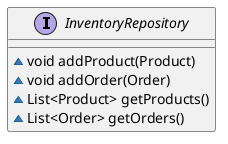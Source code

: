 @startuml
interface InventoryRepository {
~ void addProduct(Product)
~ void addOrder(Order)
~ List<Product> getProducts()
~ List<Order> getOrders()
}
@enduml